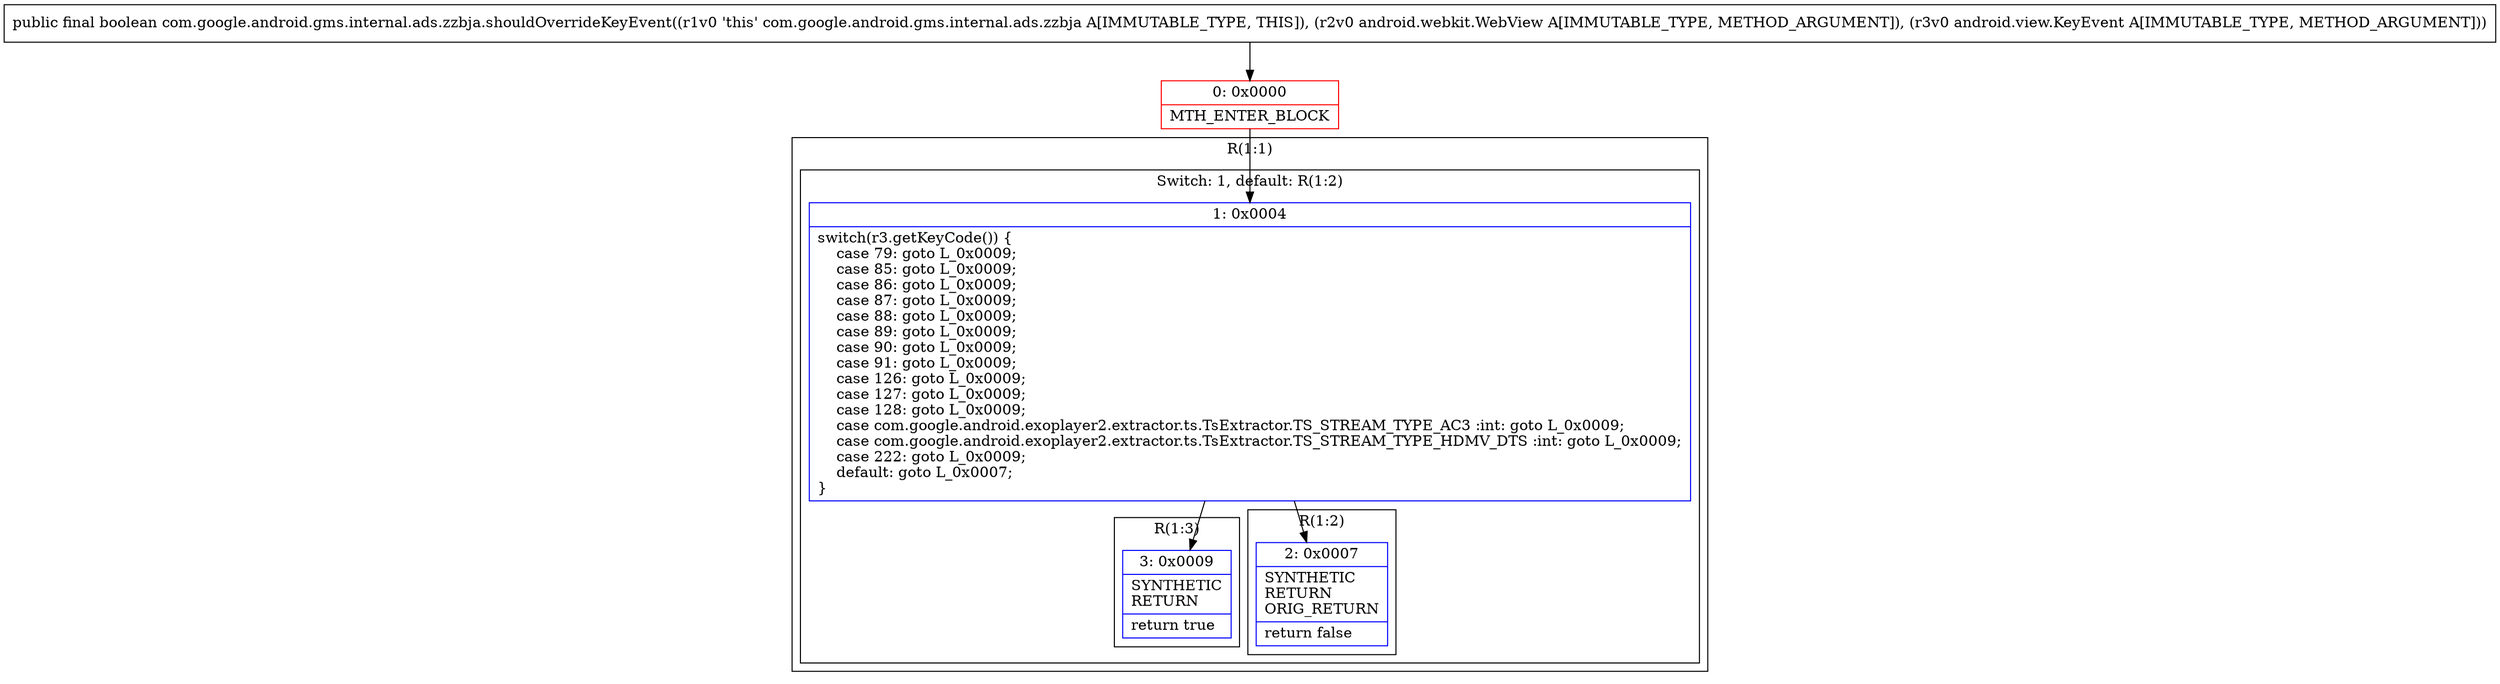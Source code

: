 digraph "CFG forcom.google.android.gms.internal.ads.zzbja.shouldOverrideKeyEvent(Landroid\/webkit\/WebView;Landroid\/view\/KeyEvent;)Z" {
subgraph cluster_Region_1090976464 {
label = "R(1:1)";
node [shape=record,color=blue];
subgraph cluster_SwitchRegion_1326018912 {
label = "Switch: 1, default: R(1:2)";
node [shape=record,color=blue];
Node_1 [shape=record,label="{1\:\ 0x0004|switch(r3.getKeyCode()) \{\l    case 79: goto L_0x0009;\l    case 85: goto L_0x0009;\l    case 86: goto L_0x0009;\l    case 87: goto L_0x0009;\l    case 88: goto L_0x0009;\l    case 89: goto L_0x0009;\l    case 90: goto L_0x0009;\l    case 91: goto L_0x0009;\l    case 126: goto L_0x0009;\l    case 127: goto L_0x0009;\l    case 128: goto L_0x0009;\l    case com.google.android.exoplayer2.extractor.ts.TsExtractor.TS_STREAM_TYPE_AC3 :int: goto L_0x0009;\l    case com.google.android.exoplayer2.extractor.ts.TsExtractor.TS_STREAM_TYPE_HDMV_DTS :int: goto L_0x0009;\l    case 222: goto L_0x0009;\l    default: goto L_0x0007;\l\}\l}"];
subgraph cluster_Region_1486368841 {
label = "R(1:3)";
node [shape=record,color=blue];
Node_3 [shape=record,label="{3\:\ 0x0009|SYNTHETIC\lRETURN\l|return true\l}"];
}
subgraph cluster_Region_754161574 {
label = "R(1:2)";
node [shape=record,color=blue];
Node_2 [shape=record,label="{2\:\ 0x0007|SYNTHETIC\lRETURN\lORIG_RETURN\l|return false\l}"];
}
}
}
Node_0 [shape=record,color=red,label="{0\:\ 0x0000|MTH_ENTER_BLOCK\l}"];
MethodNode[shape=record,label="{public final boolean com.google.android.gms.internal.ads.zzbja.shouldOverrideKeyEvent((r1v0 'this' com.google.android.gms.internal.ads.zzbja A[IMMUTABLE_TYPE, THIS]), (r2v0 android.webkit.WebView A[IMMUTABLE_TYPE, METHOD_ARGUMENT]), (r3v0 android.view.KeyEvent A[IMMUTABLE_TYPE, METHOD_ARGUMENT])) }"];
MethodNode -> Node_0;
Node_1 -> Node_2;
Node_1 -> Node_3;
Node_0 -> Node_1;
}

